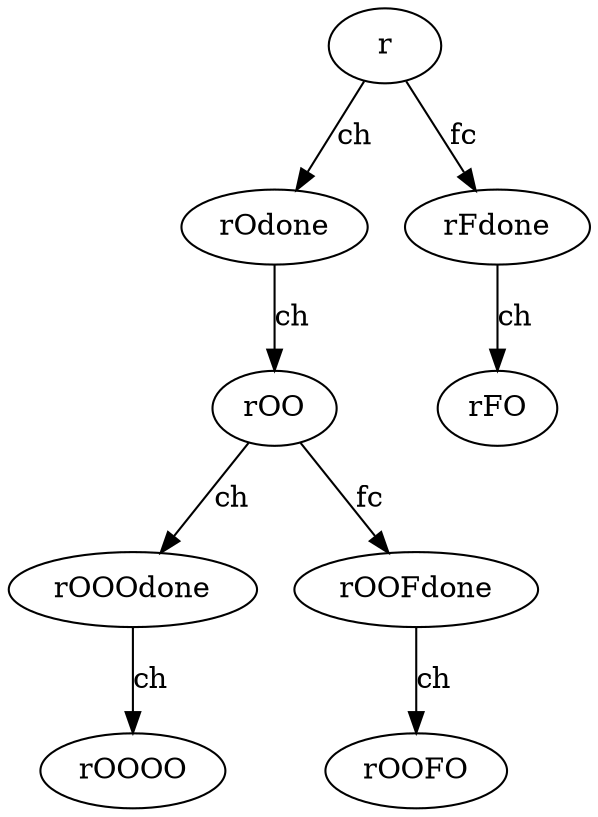 digraph G {
r -> rOdone[label=ch]
rOdone -> rOO[label=ch]
rOO -> rOOOdone[label=ch]
rOOOdone -> rOOOO[label=ch]
rOO -> rOOFdone[label=fc]
rOOFdone -> rOOFO[label=ch]
r -> rFdone[label=fc]
rFdone -> rFO[label=ch]
}
